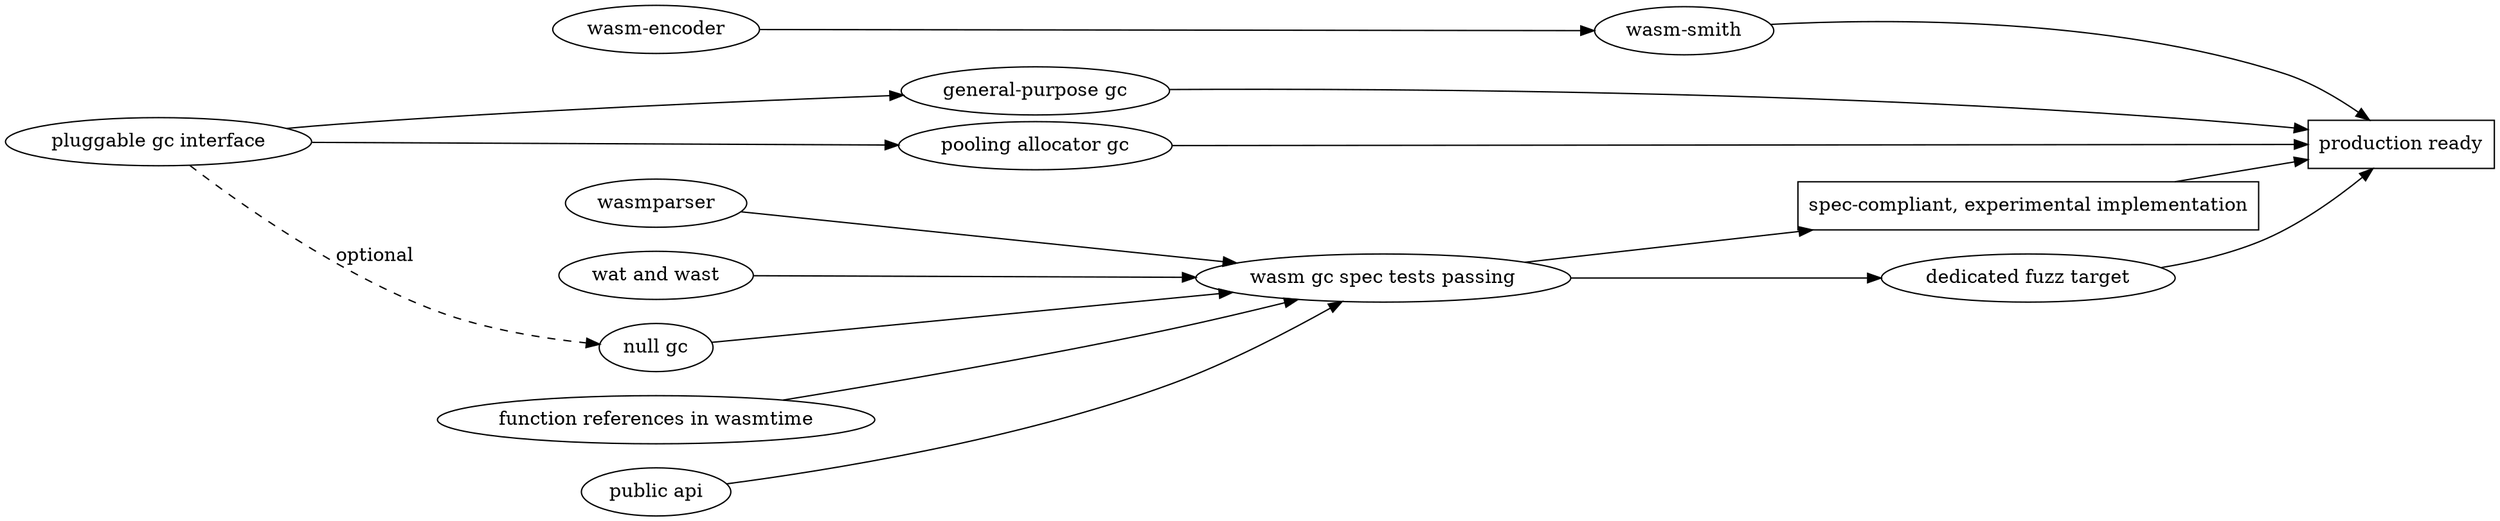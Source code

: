 digraph {
    rankdir = "LR";

    {
        rank = same;
        wasmparser [label = "wasmparser"];
        wasm_encoder [label = "wasm-encoder"];
        wat [label = "wat and wast"];
    }

    {
        rank = same;
        wasm_smith [label = "wasm-smith"];
    }
    wasm_encoder -> wasm_smith;

    {
        rank = same;
        func_refs [label = "function references in wasmtime"];
    }

    {
        rank = same;
        gc_interface [label = "pluggable gc interface"];
    }

    {
        rank = same;
        null_gc [label = "null gc"];
    }
    gc_interface -> null_gc [style = "dashed", label = "optional"];

    {
        rank = same;
        public_api [label = "public api"];
    }

    {
        rank = same;
        spec_tests [label = "wasm gc spec tests passing"];
    }
    null_gc -> spec_tests;
    func_refs -> spec_tests;
    wasmparser -> spec_tests;
    wat -> spec_tests;
    public_api -> spec_tests;

    {
        rank = same;
        spec_compliant [shape = "rectangle", label = "spec-compliant, experimental implementation"];
    }
    spec_tests -> spec_compliant;

    {
        rank = same;
        general_purpose_gc [label = "general-purpose gc"];
        pooling_gc [label = "pooling allocator gc"];
    }
    gc_interface -> general_purpose_gc;
    gc_interface -> pooling_gc;

    {
        rank = same;
        fuzz_target [label = "dedicated fuzz target"];
    }
    spec_tests -> fuzz_target;

    {
        rank = same;
        prod_ready [shape = "rectangle", label = "production ready"];
    }
    spec_compliant -> prod_ready;
    fuzz_target -> prod_ready;
    wasm_smith -> prod_ready;
    pooling_gc -> prod_ready;
    general_purpose_gc -> prod_ready;
}

